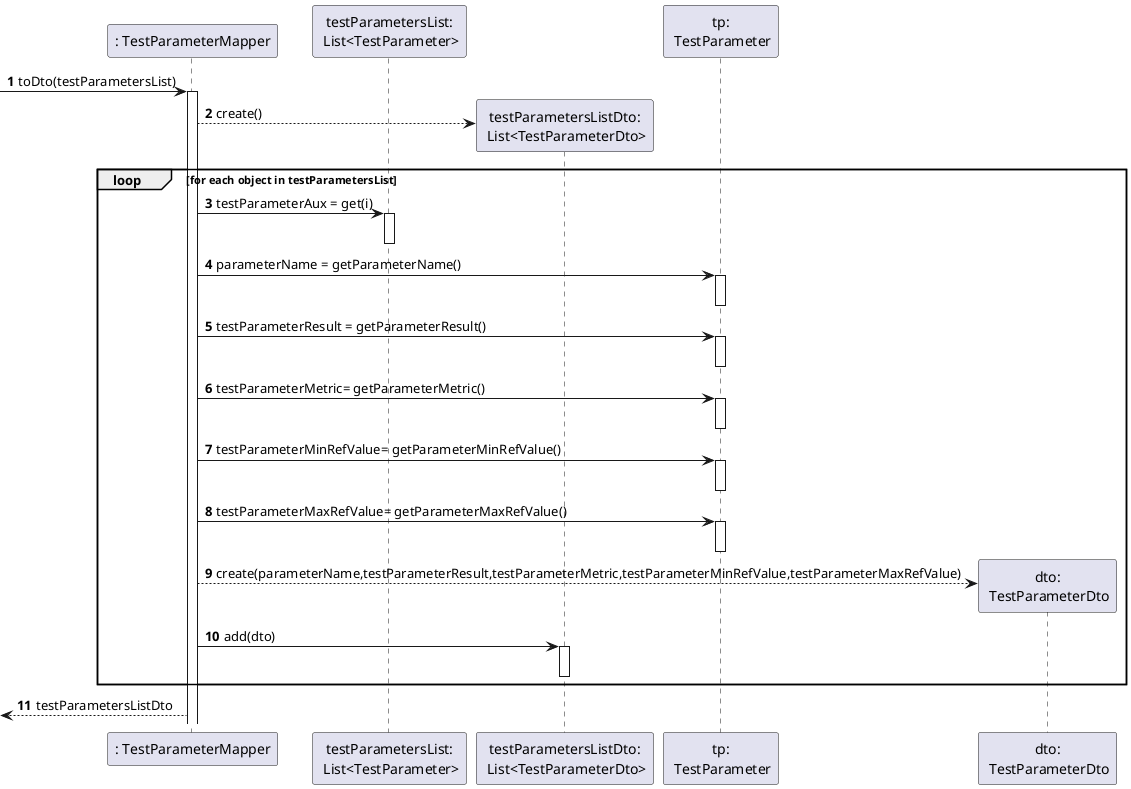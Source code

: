 @startuml
'https://plantuml.com/sequence-diagram
'hide footbox
autonumber

participant ": TestParameterMapper" as Mapper
participant "testParametersList:\n List<TestParameter>" as lTP
participant "testParametersListDto:\n List<TestParameterDto>" as lTPDto
participant "tp:\n TestParameter" as TP
participant "dto:\n TestParameterDto" as TPDto

-> Mapper : toDto(testParametersList)
activate Mapper
Mapper --> lTPDto** : create()
loop for each object in testParametersList
Mapper -> lTP : testParameterAux = get(i)
activate lTP
deactivate lTP
Mapper -> TP: parameterName = getParameterName()
activate TP
deactivate TP
Mapper -> TP: testParameterResult = getParameterResult()
activate TP
deactivate TP
Mapper -> TP: testParameterMetric= getParameterMetric()
activate TP
deactivate TP
Mapper -> TP: testParameterMinRefValue= getParameterMinRefValue()
activate TP
deactivate TP
Mapper -> TP: testParameterMaxRefValue= getParameterMaxRefValue()
activate TP
deactivate TP
Mapper --> TPDto** : create(parameterName,testParameterResult,testParameterMetric,testParameterMinRefValue,testParameterMaxRefValue)
Mapper -> lTPDto : add(dto)
activate lTPDto
deactivate lTPDto
end
<-- Mapper : testParametersListDto



@enduml